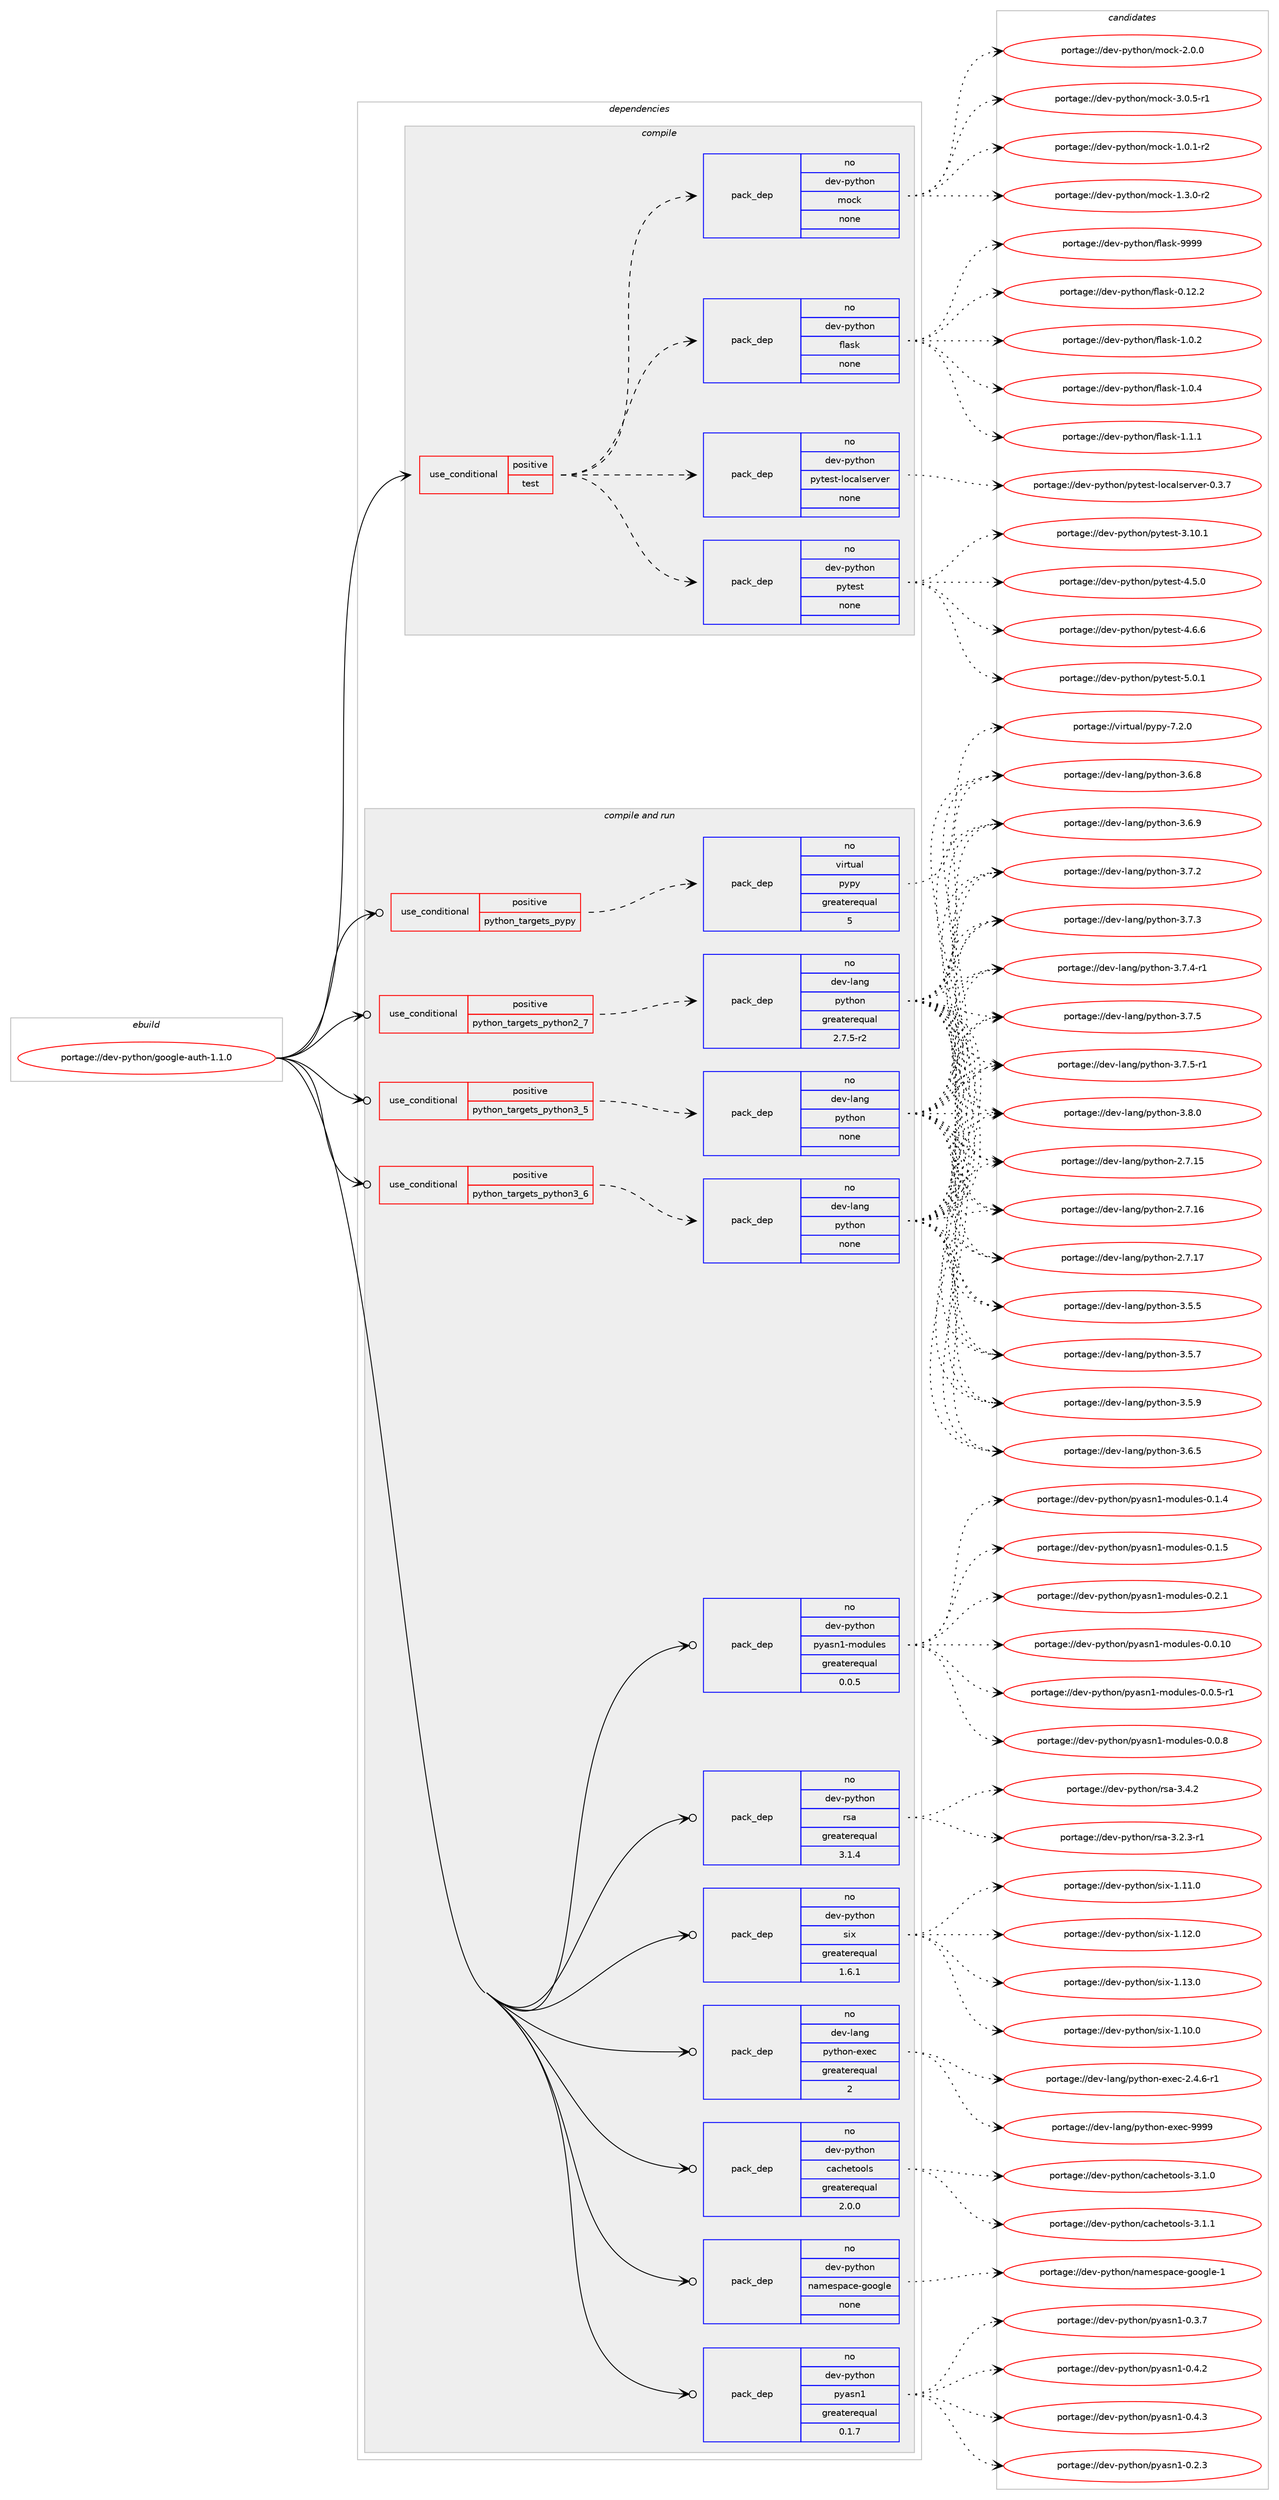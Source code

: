 digraph prolog {

# *************
# Graph options
# *************

newrank=true;
concentrate=true;
compound=true;
graph [rankdir=LR,fontname=Helvetica,fontsize=10,ranksep=1.5];#, ranksep=2.5, nodesep=0.2];
edge  [arrowhead=vee];
node  [fontname=Helvetica,fontsize=10];

# **********
# The ebuild
# **********

subgraph cluster_leftcol {
color=gray;
rank=same;
label=<<i>ebuild</i>>;
id [label="portage://dev-python/google-auth-1.1.0", color=red, width=4, href="../dev-python/google-auth-1.1.0.svg"];
}

# ****************
# The dependencies
# ****************

subgraph cluster_midcol {
color=gray;
label=<<i>dependencies</i>>;
subgraph cluster_compile {
fillcolor="#eeeeee";
style=filled;
label=<<i>compile</i>>;
subgraph cond29385 {
dependency142012 [label=<<TABLE BORDER="0" CELLBORDER="1" CELLSPACING="0" CELLPADDING="4"><TR><TD ROWSPAN="3" CELLPADDING="10">use_conditional</TD></TR><TR><TD>positive</TD></TR><TR><TD>test</TD></TR></TABLE>>, shape=none, color=red];
subgraph pack109306 {
dependency142013 [label=<<TABLE BORDER="0" CELLBORDER="1" CELLSPACING="0" CELLPADDING="4" WIDTH="220"><TR><TD ROWSPAN="6" CELLPADDING="30">pack_dep</TD></TR><TR><TD WIDTH="110">no</TD></TR><TR><TD>dev-python</TD></TR><TR><TD>flask</TD></TR><TR><TD>none</TD></TR><TR><TD></TD></TR></TABLE>>, shape=none, color=blue];
}
dependency142012:e -> dependency142013:w [weight=20,style="dashed",arrowhead="vee"];
subgraph pack109307 {
dependency142014 [label=<<TABLE BORDER="0" CELLBORDER="1" CELLSPACING="0" CELLPADDING="4" WIDTH="220"><TR><TD ROWSPAN="6" CELLPADDING="30">pack_dep</TD></TR><TR><TD WIDTH="110">no</TD></TR><TR><TD>dev-python</TD></TR><TR><TD>mock</TD></TR><TR><TD>none</TD></TR><TR><TD></TD></TR></TABLE>>, shape=none, color=blue];
}
dependency142012:e -> dependency142014:w [weight=20,style="dashed",arrowhead="vee"];
subgraph pack109308 {
dependency142015 [label=<<TABLE BORDER="0" CELLBORDER="1" CELLSPACING="0" CELLPADDING="4" WIDTH="220"><TR><TD ROWSPAN="6" CELLPADDING="30">pack_dep</TD></TR><TR><TD WIDTH="110">no</TD></TR><TR><TD>dev-python</TD></TR><TR><TD>pytest</TD></TR><TR><TD>none</TD></TR><TR><TD></TD></TR></TABLE>>, shape=none, color=blue];
}
dependency142012:e -> dependency142015:w [weight=20,style="dashed",arrowhead="vee"];
subgraph pack109309 {
dependency142016 [label=<<TABLE BORDER="0" CELLBORDER="1" CELLSPACING="0" CELLPADDING="4" WIDTH="220"><TR><TD ROWSPAN="6" CELLPADDING="30">pack_dep</TD></TR><TR><TD WIDTH="110">no</TD></TR><TR><TD>dev-python</TD></TR><TR><TD>pytest-localserver</TD></TR><TR><TD>none</TD></TR><TR><TD></TD></TR></TABLE>>, shape=none, color=blue];
}
dependency142012:e -> dependency142016:w [weight=20,style="dashed",arrowhead="vee"];
}
id:e -> dependency142012:w [weight=20,style="solid",arrowhead="vee"];
}
subgraph cluster_compileandrun {
fillcolor="#eeeeee";
style=filled;
label=<<i>compile and run</i>>;
subgraph cond29386 {
dependency142017 [label=<<TABLE BORDER="0" CELLBORDER="1" CELLSPACING="0" CELLPADDING="4"><TR><TD ROWSPAN="3" CELLPADDING="10">use_conditional</TD></TR><TR><TD>positive</TD></TR><TR><TD>python_targets_pypy</TD></TR></TABLE>>, shape=none, color=red];
subgraph pack109310 {
dependency142018 [label=<<TABLE BORDER="0" CELLBORDER="1" CELLSPACING="0" CELLPADDING="4" WIDTH="220"><TR><TD ROWSPAN="6" CELLPADDING="30">pack_dep</TD></TR><TR><TD WIDTH="110">no</TD></TR><TR><TD>virtual</TD></TR><TR><TD>pypy</TD></TR><TR><TD>greaterequal</TD></TR><TR><TD>5</TD></TR></TABLE>>, shape=none, color=blue];
}
dependency142017:e -> dependency142018:w [weight=20,style="dashed",arrowhead="vee"];
}
id:e -> dependency142017:w [weight=20,style="solid",arrowhead="odotvee"];
subgraph cond29387 {
dependency142019 [label=<<TABLE BORDER="0" CELLBORDER="1" CELLSPACING="0" CELLPADDING="4"><TR><TD ROWSPAN="3" CELLPADDING="10">use_conditional</TD></TR><TR><TD>positive</TD></TR><TR><TD>python_targets_python2_7</TD></TR></TABLE>>, shape=none, color=red];
subgraph pack109311 {
dependency142020 [label=<<TABLE BORDER="0" CELLBORDER="1" CELLSPACING="0" CELLPADDING="4" WIDTH="220"><TR><TD ROWSPAN="6" CELLPADDING="30">pack_dep</TD></TR><TR><TD WIDTH="110">no</TD></TR><TR><TD>dev-lang</TD></TR><TR><TD>python</TD></TR><TR><TD>greaterequal</TD></TR><TR><TD>2.7.5-r2</TD></TR></TABLE>>, shape=none, color=blue];
}
dependency142019:e -> dependency142020:w [weight=20,style="dashed",arrowhead="vee"];
}
id:e -> dependency142019:w [weight=20,style="solid",arrowhead="odotvee"];
subgraph cond29388 {
dependency142021 [label=<<TABLE BORDER="0" CELLBORDER="1" CELLSPACING="0" CELLPADDING="4"><TR><TD ROWSPAN="3" CELLPADDING="10">use_conditional</TD></TR><TR><TD>positive</TD></TR><TR><TD>python_targets_python3_5</TD></TR></TABLE>>, shape=none, color=red];
subgraph pack109312 {
dependency142022 [label=<<TABLE BORDER="0" CELLBORDER="1" CELLSPACING="0" CELLPADDING="4" WIDTH="220"><TR><TD ROWSPAN="6" CELLPADDING="30">pack_dep</TD></TR><TR><TD WIDTH="110">no</TD></TR><TR><TD>dev-lang</TD></TR><TR><TD>python</TD></TR><TR><TD>none</TD></TR><TR><TD></TD></TR></TABLE>>, shape=none, color=blue];
}
dependency142021:e -> dependency142022:w [weight=20,style="dashed",arrowhead="vee"];
}
id:e -> dependency142021:w [weight=20,style="solid",arrowhead="odotvee"];
subgraph cond29389 {
dependency142023 [label=<<TABLE BORDER="0" CELLBORDER="1" CELLSPACING="0" CELLPADDING="4"><TR><TD ROWSPAN="3" CELLPADDING="10">use_conditional</TD></TR><TR><TD>positive</TD></TR><TR><TD>python_targets_python3_6</TD></TR></TABLE>>, shape=none, color=red];
subgraph pack109313 {
dependency142024 [label=<<TABLE BORDER="0" CELLBORDER="1" CELLSPACING="0" CELLPADDING="4" WIDTH="220"><TR><TD ROWSPAN="6" CELLPADDING="30">pack_dep</TD></TR><TR><TD WIDTH="110">no</TD></TR><TR><TD>dev-lang</TD></TR><TR><TD>python</TD></TR><TR><TD>none</TD></TR><TR><TD></TD></TR></TABLE>>, shape=none, color=blue];
}
dependency142023:e -> dependency142024:w [weight=20,style="dashed",arrowhead="vee"];
}
id:e -> dependency142023:w [weight=20,style="solid",arrowhead="odotvee"];
subgraph pack109314 {
dependency142025 [label=<<TABLE BORDER="0" CELLBORDER="1" CELLSPACING="0" CELLPADDING="4" WIDTH="220"><TR><TD ROWSPAN="6" CELLPADDING="30">pack_dep</TD></TR><TR><TD WIDTH="110">no</TD></TR><TR><TD>dev-lang</TD></TR><TR><TD>python-exec</TD></TR><TR><TD>greaterequal</TD></TR><TR><TD>2</TD></TR></TABLE>>, shape=none, color=blue];
}
id:e -> dependency142025:w [weight=20,style="solid",arrowhead="odotvee"];
subgraph pack109315 {
dependency142026 [label=<<TABLE BORDER="0" CELLBORDER="1" CELLSPACING="0" CELLPADDING="4" WIDTH="220"><TR><TD ROWSPAN="6" CELLPADDING="30">pack_dep</TD></TR><TR><TD WIDTH="110">no</TD></TR><TR><TD>dev-python</TD></TR><TR><TD>cachetools</TD></TR><TR><TD>greaterequal</TD></TR><TR><TD>2.0.0</TD></TR></TABLE>>, shape=none, color=blue];
}
id:e -> dependency142026:w [weight=20,style="solid",arrowhead="odotvee"];
subgraph pack109316 {
dependency142027 [label=<<TABLE BORDER="0" CELLBORDER="1" CELLSPACING="0" CELLPADDING="4" WIDTH="220"><TR><TD ROWSPAN="6" CELLPADDING="30">pack_dep</TD></TR><TR><TD WIDTH="110">no</TD></TR><TR><TD>dev-python</TD></TR><TR><TD>namespace-google</TD></TR><TR><TD>none</TD></TR><TR><TD></TD></TR></TABLE>>, shape=none, color=blue];
}
id:e -> dependency142027:w [weight=20,style="solid",arrowhead="odotvee"];
subgraph pack109317 {
dependency142028 [label=<<TABLE BORDER="0" CELLBORDER="1" CELLSPACING="0" CELLPADDING="4" WIDTH="220"><TR><TD ROWSPAN="6" CELLPADDING="30">pack_dep</TD></TR><TR><TD WIDTH="110">no</TD></TR><TR><TD>dev-python</TD></TR><TR><TD>pyasn1</TD></TR><TR><TD>greaterequal</TD></TR><TR><TD>0.1.7</TD></TR></TABLE>>, shape=none, color=blue];
}
id:e -> dependency142028:w [weight=20,style="solid",arrowhead="odotvee"];
subgraph pack109318 {
dependency142029 [label=<<TABLE BORDER="0" CELLBORDER="1" CELLSPACING="0" CELLPADDING="4" WIDTH="220"><TR><TD ROWSPAN="6" CELLPADDING="30">pack_dep</TD></TR><TR><TD WIDTH="110">no</TD></TR><TR><TD>dev-python</TD></TR><TR><TD>pyasn1-modules</TD></TR><TR><TD>greaterequal</TD></TR><TR><TD>0.0.5</TD></TR></TABLE>>, shape=none, color=blue];
}
id:e -> dependency142029:w [weight=20,style="solid",arrowhead="odotvee"];
subgraph pack109319 {
dependency142030 [label=<<TABLE BORDER="0" CELLBORDER="1" CELLSPACING="0" CELLPADDING="4" WIDTH="220"><TR><TD ROWSPAN="6" CELLPADDING="30">pack_dep</TD></TR><TR><TD WIDTH="110">no</TD></TR><TR><TD>dev-python</TD></TR><TR><TD>rsa</TD></TR><TR><TD>greaterequal</TD></TR><TR><TD>3.1.4</TD></TR></TABLE>>, shape=none, color=blue];
}
id:e -> dependency142030:w [weight=20,style="solid",arrowhead="odotvee"];
subgraph pack109320 {
dependency142031 [label=<<TABLE BORDER="0" CELLBORDER="1" CELLSPACING="0" CELLPADDING="4" WIDTH="220"><TR><TD ROWSPAN="6" CELLPADDING="30">pack_dep</TD></TR><TR><TD WIDTH="110">no</TD></TR><TR><TD>dev-python</TD></TR><TR><TD>six</TD></TR><TR><TD>greaterequal</TD></TR><TR><TD>1.6.1</TD></TR></TABLE>>, shape=none, color=blue];
}
id:e -> dependency142031:w [weight=20,style="solid",arrowhead="odotvee"];
}
subgraph cluster_run {
fillcolor="#eeeeee";
style=filled;
label=<<i>run</i>>;
}
}

# **************
# The candidates
# **************

subgraph cluster_choices {
rank=same;
color=gray;
label=<<i>candidates</i>>;

subgraph choice109306 {
color=black;
nodesep=1;
choiceportage10010111845112121116104111110471021089711510745484649504650 [label="portage://dev-python/flask-0.12.2", color=red, width=4,href="../dev-python/flask-0.12.2.svg"];
choiceportage100101118451121211161041111104710210897115107454946484650 [label="portage://dev-python/flask-1.0.2", color=red, width=4,href="../dev-python/flask-1.0.2.svg"];
choiceportage100101118451121211161041111104710210897115107454946484652 [label="portage://dev-python/flask-1.0.4", color=red, width=4,href="../dev-python/flask-1.0.4.svg"];
choiceportage100101118451121211161041111104710210897115107454946494649 [label="portage://dev-python/flask-1.1.1", color=red, width=4,href="../dev-python/flask-1.1.1.svg"];
choiceportage1001011184511212111610411111047102108971151074557575757 [label="portage://dev-python/flask-9999", color=red, width=4,href="../dev-python/flask-9999.svg"];
dependency142013:e -> choiceportage10010111845112121116104111110471021089711510745484649504650:w [style=dotted,weight="100"];
dependency142013:e -> choiceportage100101118451121211161041111104710210897115107454946484650:w [style=dotted,weight="100"];
dependency142013:e -> choiceportage100101118451121211161041111104710210897115107454946484652:w [style=dotted,weight="100"];
dependency142013:e -> choiceportage100101118451121211161041111104710210897115107454946494649:w [style=dotted,weight="100"];
dependency142013:e -> choiceportage1001011184511212111610411111047102108971151074557575757:w [style=dotted,weight="100"];
}
subgraph choice109307 {
color=black;
nodesep=1;
choiceportage1001011184511212111610411111047109111991074549464846494511450 [label="portage://dev-python/mock-1.0.1-r2", color=red, width=4,href="../dev-python/mock-1.0.1-r2.svg"];
choiceportage1001011184511212111610411111047109111991074549465146484511450 [label="portage://dev-python/mock-1.3.0-r2", color=red, width=4,href="../dev-python/mock-1.3.0-r2.svg"];
choiceportage100101118451121211161041111104710911199107455046484648 [label="portage://dev-python/mock-2.0.0", color=red, width=4,href="../dev-python/mock-2.0.0.svg"];
choiceportage1001011184511212111610411111047109111991074551464846534511449 [label="portage://dev-python/mock-3.0.5-r1", color=red, width=4,href="../dev-python/mock-3.0.5-r1.svg"];
dependency142014:e -> choiceportage1001011184511212111610411111047109111991074549464846494511450:w [style=dotted,weight="100"];
dependency142014:e -> choiceportage1001011184511212111610411111047109111991074549465146484511450:w [style=dotted,weight="100"];
dependency142014:e -> choiceportage100101118451121211161041111104710911199107455046484648:w [style=dotted,weight="100"];
dependency142014:e -> choiceportage1001011184511212111610411111047109111991074551464846534511449:w [style=dotted,weight="100"];
}
subgraph choice109308 {
color=black;
nodesep=1;
choiceportage100101118451121211161041111104711212111610111511645514649484649 [label="portage://dev-python/pytest-3.10.1", color=red, width=4,href="../dev-python/pytest-3.10.1.svg"];
choiceportage1001011184511212111610411111047112121116101115116455246534648 [label="portage://dev-python/pytest-4.5.0", color=red, width=4,href="../dev-python/pytest-4.5.0.svg"];
choiceportage1001011184511212111610411111047112121116101115116455246544654 [label="portage://dev-python/pytest-4.6.6", color=red, width=4,href="../dev-python/pytest-4.6.6.svg"];
choiceportage1001011184511212111610411111047112121116101115116455346484649 [label="portage://dev-python/pytest-5.0.1", color=red, width=4,href="../dev-python/pytest-5.0.1.svg"];
dependency142015:e -> choiceportage100101118451121211161041111104711212111610111511645514649484649:w [style=dotted,weight="100"];
dependency142015:e -> choiceportage1001011184511212111610411111047112121116101115116455246534648:w [style=dotted,weight="100"];
dependency142015:e -> choiceportage1001011184511212111610411111047112121116101115116455246544654:w [style=dotted,weight="100"];
dependency142015:e -> choiceportage1001011184511212111610411111047112121116101115116455346484649:w [style=dotted,weight="100"];
}
subgraph choice109309 {
color=black;
nodesep=1;
choiceportage1001011184511212111610411111047112121116101115116451081119997108115101114118101114454846514655 [label="portage://dev-python/pytest-localserver-0.3.7", color=red, width=4,href="../dev-python/pytest-localserver-0.3.7.svg"];
dependency142016:e -> choiceportage1001011184511212111610411111047112121116101115116451081119997108115101114118101114454846514655:w [style=dotted,weight="100"];
}
subgraph choice109310 {
color=black;
nodesep=1;
choiceportage1181051141161179710847112121112121455546504648 [label="portage://virtual/pypy-7.2.0", color=red, width=4,href="../virtual/pypy-7.2.0.svg"];
dependency142018:e -> choiceportage1181051141161179710847112121112121455546504648:w [style=dotted,weight="100"];
}
subgraph choice109311 {
color=black;
nodesep=1;
choiceportage10010111845108971101034711212111610411111045504655464953 [label="portage://dev-lang/python-2.7.15", color=red, width=4,href="../dev-lang/python-2.7.15.svg"];
choiceportage10010111845108971101034711212111610411111045504655464954 [label="portage://dev-lang/python-2.7.16", color=red, width=4,href="../dev-lang/python-2.7.16.svg"];
choiceportage10010111845108971101034711212111610411111045504655464955 [label="portage://dev-lang/python-2.7.17", color=red, width=4,href="../dev-lang/python-2.7.17.svg"];
choiceportage100101118451089711010347112121116104111110455146534653 [label="portage://dev-lang/python-3.5.5", color=red, width=4,href="../dev-lang/python-3.5.5.svg"];
choiceportage100101118451089711010347112121116104111110455146534655 [label="portage://dev-lang/python-3.5.7", color=red, width=4,href="../dev-lang/python-3.5.7.svg"];
choiceportage100101118451089711010347112121116104111110455146534657 [label="portage://dev-lang/python-3.5.9", color=red, width=4,href="../dev-lang/python-3.5.9.svg"];
choiceportage100101118451089711010347112121116104111110455146544653 [label="portage://dev-lang/python-3.6.5", color=red, width=4,href="../dev-lang/python-3.6.5.svg"];
choiceportage100101118451089711010347112121116104111110455146544656 [label="portage://dev-lang/python-3.6.8", color=red, width=4,href="../dev-lang/python-3.6.8.svg"];
choiceportage100101118451089711010347112121116104111110455146544657 [label="portage://dev-lang/python-3.6.9", color=red, width=4,href="../dev-lang/python-3.6.9.svg"];
choiceportage100101118451089711010347112121116104111110455146554650 [label="portage://dev-lang/python-3.7.2", color=red, width=4,href="../dev-lang/python-3.7.2.svg"];
choiceportage100101118451089711010347112121116104111110455146554651 [label="portage://dev-lang/python-3.7.3", color=red, width=4,href="../dev-lang/python-3.7.3.svg"];
choiceportage1001011184510897110103471121211161041111104551465546524511449 [label="portage://dev-lang/python-3.7.4-r1", color=red, width=4,href="../dev-lang/python-3.7.4-r1.svg"];
choiceportage100101118451089711010347112121116104111110455146554653 [label="portage://dev-lang/python-3.7.5", color=red, width=4,href="../dev-lang/python-3.7.5.svg"];
choiceportage1001011184510897110103471121211161041111104551465546534511449 [label="portage://dev-lang/python-3.7.5-r1", color=red, width=4,href="../dev-lang/python-3.7.5-r1.svg"];
choiceportage100101118451089711010347112121116104111110455146564648 [label="portage://dev-lang/python-3.8.0", color=red, width=4,href="../dev-lang/python-3.8.0.svg"];
dependency142020:e -> choiceportage10010111845108971101034711212111610411111045504655464953:w [style=dotted,weight="100"];
dependency142020:e -> choiceportage10010111845108971101034711212111610411111045504655464954:w [style=dotted,weight="100"];
dependency142020:e -> choiceportage10010111845108971101034711212111610411111045504655464955:w [style=dotted,weight="100"];
dependency142020:e -> choiceportage100101118451089711010347112121116104111110455146534653:w [style=dotted,weight="100"];
dependency142020:e -> choiceportage100101118451089711010347112121116104111110455146534655:w [style=dotted,weight="100"];
dependency142020:e -> choiceportage100101118451089711010347112121116104111110455146534657:w [style=dotted,weight="100"];
dependency142020:e -> choiceportage100101118451089711010347112121116104111110455146544653:w [style=dotted,weight="100"];
dependency142020:e -> choiceportage100101118451089711010347112121116104111110455146544656:w [style=dotted,weight="100"];
dependency142020:e -> choiceportage100101118451089711010347112121116104111110455146544657:w [style=dotted,weight="100"];
dependency142020:e -> choiceportage100101118451089711010347112121116104111110455146554650:w [style=dotted,weight="100"];
dependency142020:e -> choiceportage100101118451089711010347112121116104111110455146554651:w [style=dotted,weight="100"];
dependency142020:e -> choiceportage1001011184510897110103471121211161041111104551465546524511449:w [style=dotted,weight="100"];
dependency142020:e -> choiceportage100101118451089711010347112121116104111110455146554653:w [style=dotted,weight="100"];
dependency142020:e -> choiceportage1001011184510897110103471121211161041111104551465546534511449:w [style=dotted,weight="100"];
dependency142020:e -> choiceportage100101118451089711010347112121116104111110455146564648:w [style=dotted,weight="100"];
}
subgraph choice109312 {
color=black;
nodesep=1;
choiceportage10010111845108971101034711212111610411111045504655464953 [label="portage://dev-lang/python-2.7.15", color=red, width=4,href="../dev-lang/python-2.7.15.svg"];
choiceportage10010111845108971101034711212111610411111045504655464954 [label="portage://dev-lang/python-2.7.16", color=red, width=4,href="../dev-lang/python-2.7.16.svg"];
choiceportage10010111845108971101034711212111610411111045504655464955 [label="portage://dev-lang/python-2.7.17", color=red, width=4,href="../dev-lang/python-2.7.17.svg"];
choiceportage100101118451089711010347112121116104111110455146534653 [label="portage://dev-lang/python-3.5.5", color=red, width=4,href="../dev-lang/python-3.5.5.svg"];
choiceportage100101118451089711010347112121116104111110455146534655 [label="portage://dev-lang/python-3.5.7", color=red, width=4,href="../dev-lang/python-3.5.7.svg"];
choiceportage100101118451089711010347112121116104111110455146534657 [label="portage://dev-lang/python-3.5.9", color=red, width=4,href="../dev-lang/python-3.5.9.svg"];
choiceportage100101118451089711010347112121116104111110455146544653 [label="portage://dev-lang/python-3.6.5", color=red, width=4,href="../dev-lang/python-3.6.5.svg"];
choiceportage100101118451089711010347112121116104111110455146544656 [label="portage://dev-lang/python-3.6.8", color=red, width=4,href="../dev-lang/python-3.6.8.svg"];
choiceportage100101118451089711010347112121116104111110455146544657 [label="portage://dev-lang/python-3.6.9", color=red, width=4,href="../dev-lang/python-3.6.9.svg"];
choiceportage100101118451089711010347112121116104111110455146554650 [label="portage://dev-lang/python-3.7.2", color=red, width=4,href="../dev-lang/python-3.7.2.svg"];
choiceportage100101118451089711010347112121116104111110455146554651 [label="portage://dev-lang/python-3.7.3", color=red, width=4,href="../dev-lang/python-3.7.3.svg"];
choiceportage1001011184510897110103471121211161041111104551465546524511449 [label="portage://dev-lang/python-3.7.4-r1", color=red, width=4,href="../dev-lang/python-3.7.4-r1.svg"];
choiceportage100101118451089711010347112121116104111110455146554653 [label="portage://dev-lang/python-3.7.5", color=red, width=4,href="../dev-lang/python-3.7.5.svg"];
choiceportage1001011184510897110103471121211161041111104551465546534511449 [label="portage://dev-lang/python-3.7.5-r1", color=red, width=4,href="../dev-lang/python-3.7.5-r1.svg"];
choiceportage100101118451089711010347112121116104111110455146564648 [label="portage://dev-lang/python-3.8.0", color=red, width=4,href="../dev-lang/python-3.8.0.svg"];
dependency142022:e -> choiceportage10010111845108971101034711212111610411111045504655464953:w [style=dotted,weight="100"];
dependency142022:e -> choiceportage10010111845108971101034711212111610411111045504655464954:w [style=dotted,weight="100"];
dependency142022:e -> choiceportage10010111845108971101034711212111610411111045504655464955:w [style=dotted,weight="100"];
dependency142022:e -> choiceportage100101118451089711010347112121116104111110455146534653:w [style=dotted,weight="100"];
dependency142022:e -> choiceportage100101118451089711010347112121116104111110455146534655:w [style=dotted,weight="100"];
dependency142022:e -> choiceportage100101118451089711010347112121116104111110455146534657:w [style=dotted,weight="100"];
dependency142022:e -> choiceportage100101118451089711010347112121116104111110455146544653:w [style=dotted,weight="100"];
dependency142022:e -> choiceportage100101118451089711010347112121116104111110455146544656:w [style=dotted,weight="100"];
dependency142022:e -> choiceportage100101118451089711010347112121116104111110455146544657:w [style=dotted,weight="100"];
dependency142022:e -> choiceportage100101118451089711010347112121116104111110455146554650:w [style=dotted,weight="100"];
dependency142022:e -> choiceportage100101118451089711010347112121116104111110455146554651:w [style=dotted,weight="100"];
dependency142022:e -> choiceportage1001011184510897110103471121211161041111104551465546524511449:w [style=dotted,weight="100"];
dependency142022:e -> choiceportage100101118451089711010347112121116104111110455146554653:w [style=dotted,weight="100"];
dependency142022:e -> choiceportage1001011184510897110103471121211161041111104551465546534511449:w [style=dotted,weight="100"];
dependency142022:e -> choiceportage100101118451089711010347112121116104111110455146564648:w [style=dotted,weight="100"];
}
subgraph choice109313 {
color=black;
nodesep=1;
choiceportage10010111845108971101034711212111610411111045504655464953 [label="portage://dev-lang/python-2.7.15", color=red, width=4,href="../dev-lang/python-2.7.15.svg"];
choiceportage10010111845108971101034711212111610411111045504655464954 [label="portage://dev-lang/python-2.7.16", color=red, width=4,href="../dev-lang/python-2.7.16.svg"];
choiceportage10010111845108971101034711212111610411111045504655464955 [label="portage://dev-lang/python-2.7.17", color=red, width=4,href="../dev-lang/python-2.7.17.svg"];
choiceportage100101118451089711010347112121116104111110455146534653 [label="portage://dev-lang/python-3.5.5", color=red, width=4,href="../dev-lang/python-3.5.5.svg"];
choiceportage100101118451089711010347112121116104111110455146534655 [label="portage://dev-lang/python-3.5.7", color=red, width=4,href="../dev-lang/python-3.5.7.svg"];
choiceportage100101118451089711010347112121116104111110455146534657 [label="portage://dev-lang/python-3.5.9", color=red, width=4,href="../dev-lang/python-3.5.9.svg"];
choiceportage100101118451089711010347112121116104111110455146544653 [label="portage://dev-lang/python-3.6.5", color=red, width=4,href="../dev-lang/python-3.6.5.svg"];
choiceportage100101118451089711010347112121116104111110455146544656 [label="portage://dev-lang/python-3.6.8", color=red, width=4,href="../dev-lang/python-3.6.8.svg"];
choiceportage100101118451089711010347112121116104111110455146544657 [label="portage://dev-lang/python-3.6.9", color=red, width=4,href="../dev-lang/python-3.6.9.svg"];
choiceportage100101118451089711010347112121116104111110455146554650 [label="portage://dev-lang/python-3.7.2", color=red, width=4,href="../dev-lang/python-3.7.2.svg"];
choiceportage100101118451089711010347112121116104111110455146554651 [label="portage://dev-lang/python-3.7.3", color=red, width=4,href="../dev-lang/python-3.7.3.svg"];
choiceportage1001011184510897110103471121211161041111104551465546524511449 [label="portage://dev-lang/python-3.7.4-r1", color=red, width=4,href="../dev-lang/python-3.7.4-r1.svg"];
choiceportage100101118451089711010347112121116104111110455146554653 [label="portage://dev-lang/python-3.7.5", color=red, width=4,href="../dev-lang/python-3.7.5.svg"];
choiceportage1001011184510897110103471121211161041111104551465546534511449 [label="portage://dev-lang/python-3.7.5-r1", color=red, width=4,href="../dev-lang/python-3.7.5-r1.svg"];
choiceportage100101118451089711010347112121116104111110455146564648 [label="portage://dev-lang/python-3.8.0", color=red, width=4,href="../dev-lang/python-3.8.0.svg"];
dependency142024:e -> choiceportage10010111845108971101034711212111610411111045504655464953:w [style=dotted,weight="100"];
dependency142024:e -> choiceportage10010111845108971101034711212111610411111045504655464954:w [style=dotted,weight="100"];
dependency142024:e -> choiceportage10010111845108971101034711212111610411111045504655464955:w [style=dotted,weight="100"];
dependency142024:e -> choiceportage100101118451089711010347112121116104111110455146534653:w [style=dotted,weight="100"];
dependency142024:e -> choiceportage100101118451089711010347112121116104111110455146534655:w [style=dotted,weight="100"];
dependency142024:e -> choiceportage100101118451089711010347112121116104111110455146534657:w [style=dotted,weight="100"];
dependency142024:e -> choiceportage100101118451089711010347112121116104111110455146544653:w [style=dotted,weight="100"];
dependency142024:e -> choiceportage100101118451089711010347112121116104111110455146544656:w [style=dotted,weight="100"];
dependency142024:e -> choiceportage100101118451089711010347112121116104111110455146544657:w [style=dotted,weight="100"];
dependency142024:e -> choiceportage100101118451089711010347112121116104111110455146554650:w [style=dotted,weight="100"];
dependency142024:e -> choiceportage100101118451089711010347112121116104111110455146554651:w [style=dotted,weight="100"];
dependency142024:e -> choiceportage1001011184510897110103471121211161041111104551465546524511449:w [style=dotted,weight="100"];
dependency142024:e -> choiceportage100101118451089711010347112121116104111110455146554653:w [style=dotted,weight="100"];
dependency142024:e -> choiceportage1001011184510897110103471121211161041111104551465546534511449:w [style=dotted,weight="100"];
dependency142024:e -> choiceportage100101118451089711010347112121116104111110455146564648:w [style=dotted,weight="100"];
}
subgraph choice109314 {
color=black;
nodesep=1;
choiceportage10010111845108971101034711212111610411111045101120101994550465246544511449 [label="portage://dev-lang/python-exec-2.4.6-r1", color=red, width=4,href="../dev-lang/python-exec-2.4.6-r1.svg"];
choiceportage10010111845108971101034711212111610411111045101120101994557575757 [label="portage://dev-lang/python-exec-9999", color=red, width=4,href="../dev-lang/python-exec-9999.svg"];
dependency142025:e -> choiceportage10010111845108971101034711212111610411111045101120101994550465246544511449:w [style=dotted,weight="100"];
dependency142025:e -> choiceportage10010111845108971101034711212111610411111045101120101994557575757:w [style=dotted,weight="100"];
}
subgraph choice109315 {
color=black;
nodesep=1;
choiceportage1001011184511212111610411111047999799104101116111111108115455146494648 [label="portage://dev-python/cachetools-3.1.0", color=red, width=4,href="../dev-python/cachetools-3.1.0.svg"];
choiceportage1001011184511212111610411111047999799104101116111111108115455146494649 [label="portage://dev-python/cachetools-3.1.1", color=red, width=4,href="../dev-python/cachetools-3.1.1.svg"];
dependency142026:e -> choiceportage1001011184511212111610411111047999799104101116111111108115455146494648:w [style=dotted,weight="100"];
dependency142026:e -> choiceportage1001011184511212111610411111047999799104101116111111108115455146494649:w [style=dotted,weight="100"];
}
subgraph choice109316 {
color=black;
nodesep=1;
choiceportage1001011184511212111610411111047110971091011151129799101451031111111031081014549 [label="portage://dev-python/namespace-google-1", color=red, width=4,href="../dev-python/namespace-google-1.svg"];
dependency142027:e -> choiceportage1001011184511212111610411111047110971091011151129799101451031111111031081014549:w [style=dotted,weight="100"];
}
subgraph choice109317 {
color=black;
nodesep=1;
choiceportage10010111845112121116104111110471121219711511049454846504651 [label="portage://dev-python/pyasn1-0.2.3", color=red, width=4,href="../dev-python/pyasn1-0.2.3.svg"];
choiceportage10010111845112121116104111110471121219711511049454846514655 [label="portage://dev-python/pyasn1-0.3.7", color=red, width=4,href="../dev-python/pyasn1-0.3.7.svg"];
choiceportage10010111845112121116104111110471121219711511049454846524650 [label="portage://dev-python/pyasn1-0.4.2", color=red, width=4,href="../dev-python/pyasn1-0.4.2.svg"];
choiceportage10010111845112121116104111110471121219711511049454846524651 [label="portage://dev-python/pyasn1-0.4.3", color=red, width=4,href="../dev-python/pyasn1-0.4.3.svg"];
dependency142028:e -> choiceportage10010111845112121116104111110471121219711511049454846504651:w [style=dotted,weight="100"];
dependency142028:e -> choiceportage10010111845112121116104111110471121219711511049454846514655:w [style=dotted,weight="100"];
dependency142028:e -> choiceportage10010111845112121116104111110471121219711511049454846524650:w [style=dotted,weight="100"];
dependency142028:e -> choiceportage10010111845112121116104111110471121219711511049454846524651:w [style=dotted,weight="100"];
}
subgraph choice109318 {
color=black;
nodesep=1;
choiceportage100101118451121211161041111104711212197115110494510911110011710810111545484648464948 [label="portage://dev-python/pyasn1-modules-0.0.10", color=red, width=4,href="../dev-python/pyasn1-modules-0.0.10.svg"];
choiceportage10010111845112121116104111110471121219711511049451091111001171081011154548464846534511449 [label="portage://dev-python/pyasn1-modules-0.0.5-r1", color=red, width=4,href="../dev-python/pyasn1-modules-0.0.5-r1.svg"];
choiceportage1001011184511212111610411111047112121971151104945109111100117108101115454846484656 [label="portage://dev-python/pyasn1-modules-0.0.8", color=red, width=4,href="../dev-python/pyasn1-modules-0.0.8.svg"];
choiceportage1001011184511212111610411111047112121971151104945109111100117108101115454846494652 [label="portage://dev-python/pyasn1-modules-0.1.4", color=red, width=4,href="../dev-python/pyasn1-modules-0.1.4.svg"];
choiceportage1001011184511212111610411111047112121971151104945109111100117108101115454846494653 [label="portage://dev-python/pyasn1-modules-0.1.5", color=red, width=4,href="../dev-python/pyasn1-modules-0.1.5.svg"];
choiceportage1001011184511212111610411111047112121971151104945109111100117108101115454846504649 [label="portage://dev-python/pyasn1-modules-0.2.1", color=red, width=4,href="../dev-python/pyasn1-modules-0.2.1.svg"];
dependency142029:e -> choiceportage100101118451121211161041111104711212197115110494510911110011710810111545484648464948:w [style=dotted,weight="100"];
dependency142029:e -> choiceportage10010111845112121116104111110471121219711511049451091111001171081011154548464846534511449:w [style=dotted,weight="100"];
dependency142029:e -> choiceportage1001011184511212111610411111047112121971151104945109111100117108101115454846484656:w [style=dotted,weight="100"];
dependency142029:e -> choiceportage1001011184511212111610411111047112121971151104945109111100117108101115454846494652:w [style=dotted,weight="100"];
dependency142029:e -> choiceportage1001011184511212111610411111047112121971151104945109111100117108101115454846494653:w [style=dotted,weight="100"];
dependency142029:e -> choiceportage1001011184511212111610411111047112121971151104945109111100117108101115454846504649:w [style=dotted,weight="100"];
}
subgraph choice109319 {
color=black;
nodesep=1;
choiceportage1001011184511212111610411111047114115974551465046514511449 [label="portage://dev-python/rsa-3.2.3-r1", color=red, width=4,href="../dev-python/rsa-3.2.3-r1.svg"];
choiceportage100101118451121211161041111104711411597455146524650 [label="portage://dev-python/rsa-3.4.2", color=red, width=4,href="../dev-python/rsa-3.4.2.svg"];
dependency142030:e -> choiceportage1001011184511212111610411111047114115974551465046514511449:w [style=dotted,weight="100"];
dependency142030:e -> choiceportage100101118451121211161041111104711411597455146524650:w [style=dotted,weight="100"];
}
subgraph choice109320 {
color=black;
nodesep=1;
choiceportage100101118451121211161041111104711510512045494649484648 [label="portage://dev-python/six-1.10.0", color=red, width=4,href="../dev-python/six-1.10.0.svg"];
choiceportage100101118451121211161041111104711510512045494649494648 [label="portage://dev-python/six-1.11.0", color=red, width=4,href="../dev-python/six-1.11.0.svg"];
choiceportage100101118451121211161041111104711510512045494649504648 [label="portage://dev-python/six-1.12.0", color=red, width=4,href="../dev-python/six-1.12.0.svg"];
choiceportage100101118451121211161041111104711510512045494649514648 [label="portage://dev-python/six-1.13.0", color=red, width=4,href="../dev-python/six-1.13.0.svg"];
dependency142031:e -> choiceportage100101118451121211161041111104711510512045494649484648:w [style=dotted,weight="100"];
dependency142031:e -> choiceportage100101118451121211161041111104711510512045494649494648:w [style=dotted,weight="100"];
dependency142031:e -> choiceportage100101118451121211161041111104711510512045494649504648:w [style=dotted,weight="100"];
dependency142031:e -> choiceportage100101118451121211161041111104711510512045494649514648:w [style=dotted,weight="100"];
}
}

}
